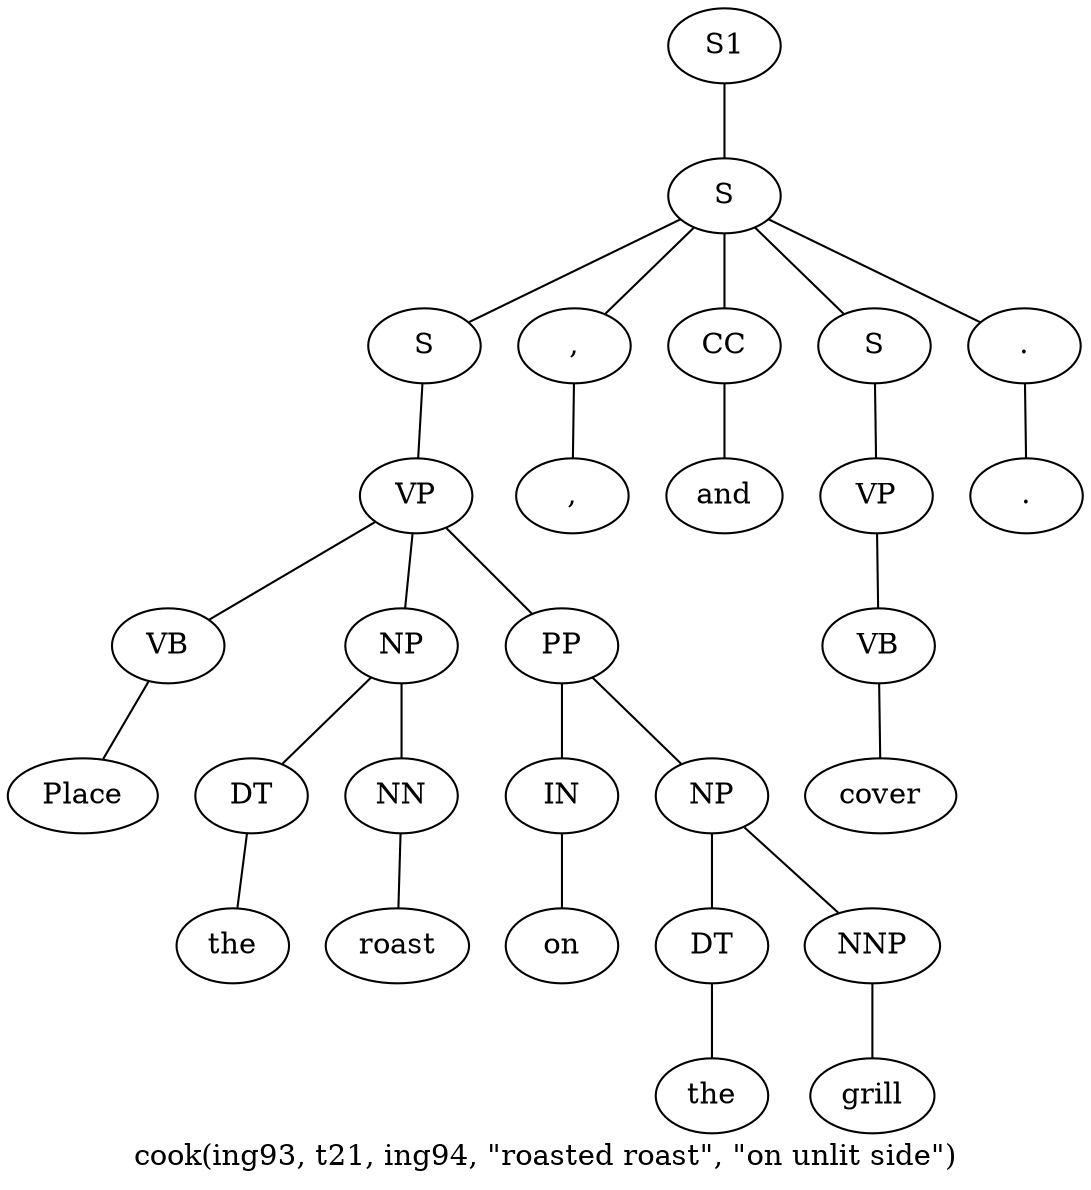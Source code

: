 graph SyntaxGraph {
	label = "cook(ing93, t21, ing94, \"roasted roast\", \"on unlit side\")";
	Node0 [label="S1"];
	Node1 [label="S"];
	Node2 [label="S"];
	Node3 [label="VP"];
	Node4 [label="VB"];
	Node5 [label="Place"];
	Node6 [label="NP"];
	Node7 [label="DT"];
	Node8 [label="the"];
	Node9 [label="NN"];
	Node10 [label="roast"];
	Node11 [label="PP"];
	Node12 [label="IN"];
	Node13 [label="on"];
	Node14 [label="NP"];
	Node15 [label="DT"];
	Node16 [label="the"];
	Node17 [label="NNP"];
	Node18 [label="grill"];
	Node19 [label=","];
	Node20 [label=","];
	Node21 [label="CC"];
	Node22 [label="and"];
	Node23 [label="S"];
	Node24 [label="VP"];
	Node25 [label="VB"];
	Node26 [label="cover"];
	Node27 [label="."];
	Node28 [label="."];

	Node0 -- Node1;
	Node1 -- Node2;
	Node1 -- Node19;
	Node1 -- Node21;
	Node1 -- Node23;
	Node1 -- Node27;
	Node2 -- Node3;
	Node3 -- Node4;
	Node3 -- Node6;
	Node3 -- Node11;
	Node4 -- Node5;
	Node6 -- Node7;
	Node6 -- Node9;
	Node7 -- Node8;
	Node9 -- Node10;
	Node11 -- Node12;
	Node11 -- Node14;
	Node12 -- Node13;
	Node14 -- Node15;
	Node14 -- Node17;
	Node15 -- Node16;
	Node17 -- Node18;
	Node19 -- Node20;
	Node21 -- Node22;
	Node23 -- Node24;
	Node24 -- Node25;
	Node25 -- Node26;
	Node27 -- Node28;
}